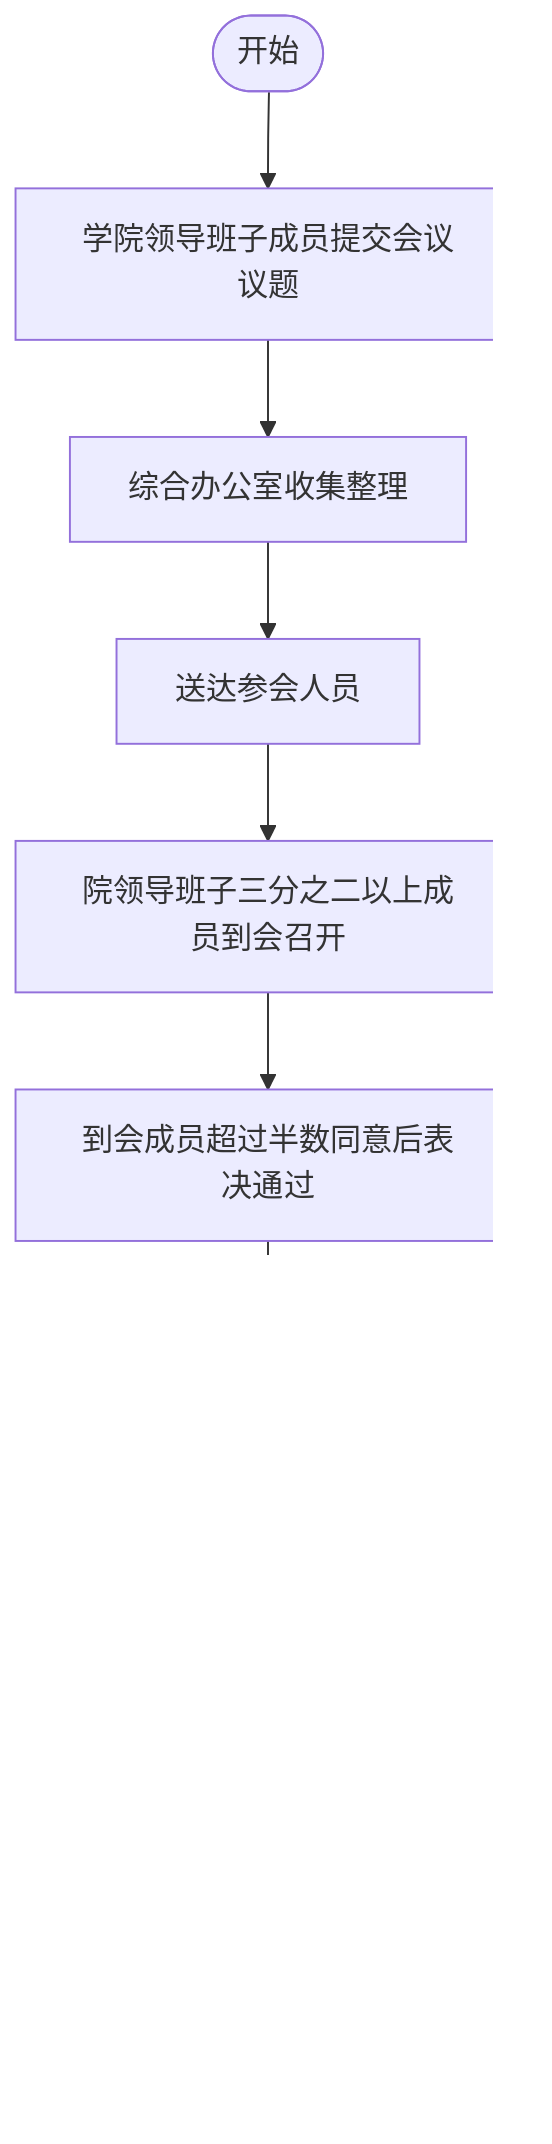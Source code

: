flowchart TD
    Start(["开始"]) --> A["学院领导班子成员提交会议议题"]
    A --> B["综合办公室收集整理"]
    B --> C["送达参会人员"]
    C --> D["院领导班子三分之二以上成员到会召开"]
    D --> E["到会成员超过半数同意后表决通过"]
    E --> F["形成会议纪要并按规定公开"]
    F --> G["决策执行"]
    G --> H["对执行过程、执行结果进行监督检查"]
    H --> End(["结束"])